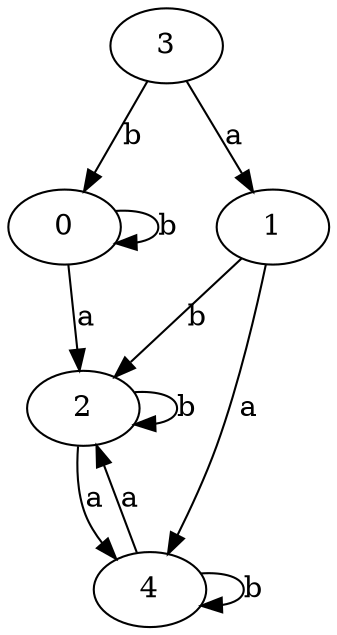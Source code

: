 digraph {
 ranksep=0.5;
 d2tdocpreamble = "\usetikzlibrary{automata}";
 d2tfigpreamble = "\tikzstyle{every state}= [ draw=blue!50,very thick,fill=blue!20]  \tikzstyle{auto}= [fill=white]";
 node [style="state"];
 edge [lblstyle="auto",topath="bend right", len=4  ]
  "0" [label="0",];
  "1" [label="1",];
  "2" [label="2",style = "state, initial, accepting"];
  "3" [label="3",];
  "4" [label="4",];
  "0" -> "0" [label="b",topath="loop above"];
  "0" -> "2" [label="a"];
  "1" -> "2" [label="b"];
  "1" -> "4" [label="a"];
  "2" -> "2" [label="b",topath="loop above"];
  "2" -> "4" [label="a"];
  "3" -> "0" [label="b"];
  "3" -> "1" [label="a"];
  "4" -> "2" [label="a"];
  "4" -> "4" [label="b",topath="loop above"];
}